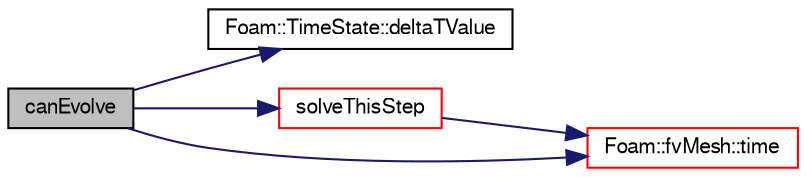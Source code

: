 digraph "canEvolve"
{
  bgcolor="transparent";
  edge [fontname="FreeSans",fontsize="10",labelfontname="FreeSans",labelfontsize="10"];
  node [fontname="FreeSans",fontsize="10",shape=record];
  rankdir="LR";
  Node599 [label="canEvolve",height=0.2,width=0.4,color="black", fillcolor="grey75", style="filled", fontcolor="black"];
  Node599 -> Node600 [color="midnightblue",fontsize="10",style="solid",fontname="FreeSans"];
  Node600 [label="Foam::TimeState::deltaTValue",height=0.2,width=0.4,color="black",URL="$a26362.html#aeb7fdbc18a6f908efa70a34e5688436c",tooltip="Return time step value. "];
  Node599 -> Node601 [color="midnightblue",fontsize="10",style="solid",fontname="FreeSans"];
  Node601 [label="solveThisStep",height=0.2,width=0.4,color="red",URL="$a23762.html#ae83542f43964ca2aacfb65929c81ac83",tooltip="Returns true if performing a cloud iteration this calc step. "];
  Node601 -> Node603 [color="midnightblue",fontsize="10",style="solid",fontname="FreeSans"];
  Node603 [label="Foam::fvMesh::time",height=0.2,width=0.4,color="red",URL="$a22766.html#a0d94096809fe3376b29a2a29ca11bb18",tooltip="Return the top-level database. "];
  Node599 -> Node603 [color="midnightblue",fontsize="10",style="solid",fontname="FreeSans"];
}

